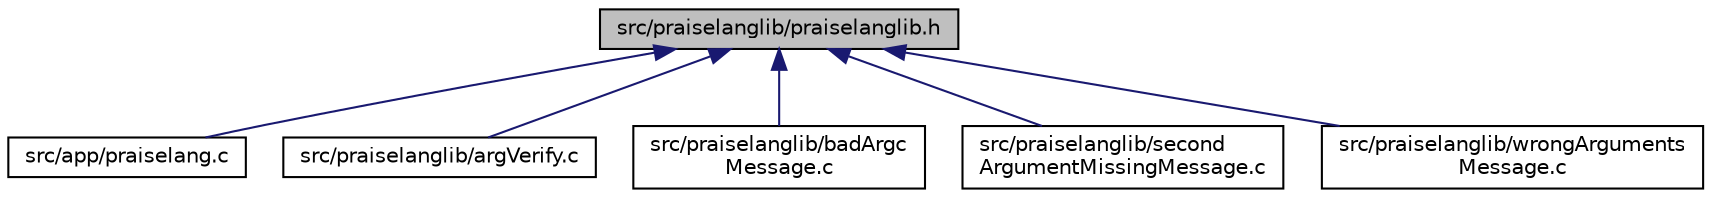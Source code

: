 digraph "src/praiselanglib/praiselanglib.h"
{
 // LATEX_PDF_SIZE
  edge [fontname="Helvetica",fontsize="10",labelfontname="Helvetica",labelfontsize="10"];
  node [fontname="Helvetica",fontsize="10",shape=record];
  Node1 [label="src/praiselanglib/praiselanglib.h",height=0.2,width=0.4,color="black", fillcolor="grey75", style="filled", fontcolor="black",tooltip=" "];
  Node1 -> Node2 [dir="back",color="midnightblue",fontsize="10",style="solid"];
  Node2 [label="src/app/praiselang.c",height=0.2,width=0.4,color="black", fillcolor="white", style="filled",URL="$d8/d17/praiselang_8c.html",tooltip="the main application file of praiselang"];
  Node1 -> Node3 [dir="back",color="midnightblue",fontsize="10",style="solid"];
  Node3 [label="src/praiselanglib/argVerify.c",height=0.2,width=0.4,color="black", fillcolor="white", style="filled",URL="$d1/d2a/argVerify_8c.html",tooltip="tests the arguments, argument count and returns true (bool) if prompted arguments are true"];
  Node1 -> Node4 [dir="back",color="midnightblue",fontsize="10",style="solid"];
  Node4 [label="src/praiselanglib/badArgc\lMessage.c",height=0.2,width=0.4,color="black", fillcolor="white", style="filled",URL="$d0/d9e/badArgcMessage_8c.html",tooltip="prints information about wrong arguments"];
  Node1 -> Node5 [dir="back",color="midnightblue",fontsize="10",style="solid"];
  Node5 [label="src/praiselanglib/second\lArgumentMissingMessage.c",height=0.2,width=0.4,color="black", fillcolor="white", style="filled",URL="$da/d9f/secondArgumentMissingMessage_8c.html",tooltip="prints information about missing second argument"];
  Node1 -> Node6 [dir="back",color="midnightblue",fontsize="10",style="solid"];
  Node6 [label="src/praiselanglib/wrongArguments\lMessage.c",height=0.2,width=0.4,color="black", fillcolor="white", style="filled",URL="$dd/d10/wrongArgumentsMessage_8c.html",tooltip="prints information about wrong arguments"];
}

